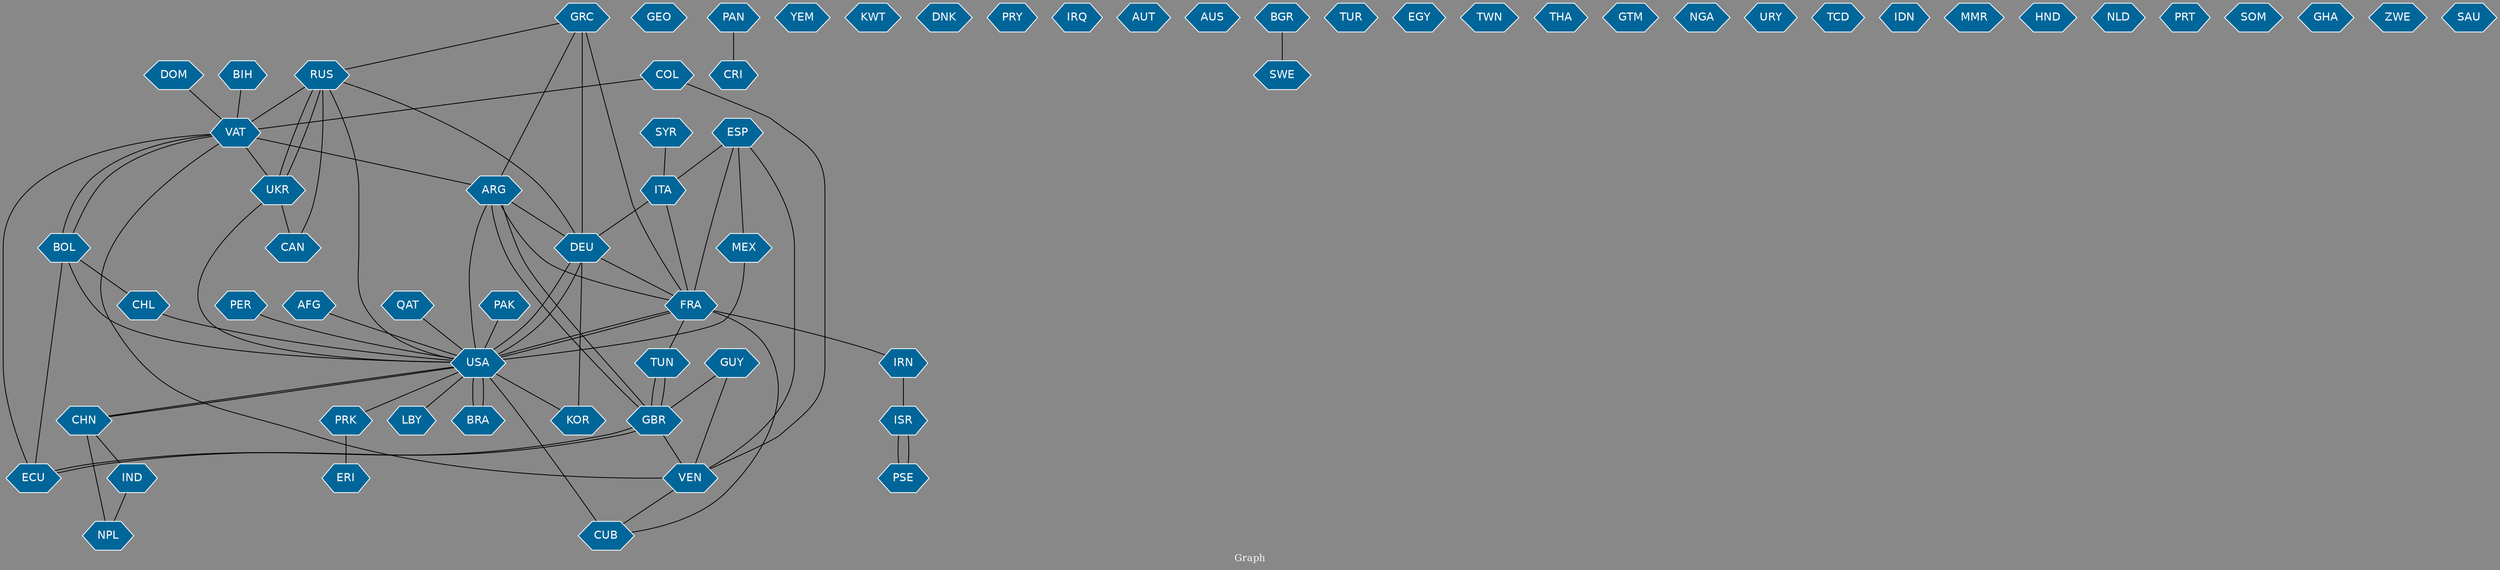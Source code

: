 // Countries together in item graph
graph {
	graph [bgcolor="#888888" fontcolor=white fontsize=12 label="Graph" outputorder=edgesfirst overlap=prism]
	node [color=white fillcolor="#006699" fontcolor=white fontname=Helvetica shape=hexagon style=filled]
	edge [arrowhead=open color=black fontcolor=white fontname=Courier fontsize=12]
		GRC [label=GRC]
		PSE [label=PSE]
		IRN [label=IRN]
		VAT [label=VAT]
		RUS [label=RUS]
		DEU [label=DEU]
		FRA [label=FRA]
		COL [label=COL]
		ESP [label=ESP]
		ITA [label=ITA]
		TUN [label=TUN]
		PRK [label=PRK]
		ERI [label=ERI]
		GEO [label=GEO]
		GBR [label=GBR]
		ARG [label=ARG]
		PAN [label=PAN]
		CHN [label=CHN]
		CRI [label=CRI]
		USA [label=USA]
		MEX [label=MEX]
		YEM [label=YEM]
		ISR [label=ISR]
		VEN [label=VEN]
		BRA [label=BRA]
		UKR [label=UKR]
		KWT [label=KWT]
		PER [label=PER]
		LBY [label=LBY]
		CUB [label=CUB]
		DNK [label=DNK]
		AFG [label=AFG]
		PRY [label=PRY]
		IRQ [label=IRQ]
		BOL [label=BOL]
		DOM [label=DOM]
		AUT [label=AUT]
		AUS [label=AUS]
		QAT [label=QAT]
		SYR [label=SYR]
		BGR [label=BGR]
		CAN [label=CAN]
		KOR [label=KOR]
		TUR [label=TUR]
		EGY [label=EGY]
		TWN [label=TWN]
		ECU [label=ECU]
		NPL [label=NPL]
		THA [label=THA]
		IND [label=IND]
		GTM [label=GTM]
		NGA [label=NGA]
		URY [label=URY]
		TCD [label=TCD]
		BIH [label=BIH]
		IDN [label=IDN]
		PAK [label=PAK]
		SWE [label=SWE]
		MMR [label=MMR]
		HND [label=HND]
		NLD [label=NLD]
		CHL [label=CHL]
		PRT [label=PRT]
		SOM [label=SOM]
		GHA [label=GHA]
		ZWE [label=ZWE]
		SAU [label=SAU]
		GUY [label=GUY]
			TUN -- GBR [weight=1]
			FRA -- USA [weight=2]
			DEU -- FRA [weight=3]
			ESP -- ITA [weight=1]
			ITA -- FRA [weight=2]
			ISR -- PSE [weight=3]
			COL -- VAT [weight=2]
			VAT -- BOL [weight=1]
			VAT -- ARG [weight=1]
			PAK -- USA [weight=1]
			CHN -- USA [weight=1]
			CHN -- NPL [weight=1]
			FRA -- IRN [weight=1]
			QAT -- USA [weight=1]
			GBR -- ECU [weight=1]
			GRC -- RUS [weight=1]
			UKR -- CAN [weight=1]
			ESP -- FRA [weight=1]
			PAN -- CRI [weight=1]
			ARG -- DEU [weight=1]
			GBR -- TUN [weight=1]
			GBR -- VEN [weight=1]
			ESP -- VEN [weight=1]
			CHN -- IND [weight=1]
			BIH -- VAT [weight=1]
			ARG -- GBR [weight=1]
			DOM -- VAT [weight=1]
			SYR -- ITA [weight=1]
			UKR -- RUS [weight=2]
			RUS -- CAN [weight=1]
			VAT -- ECU [weight=1]
			VAT -- VEN [weight=1]
			AFG -- USA [weight=1]
			BRA -- USA [weight=1]
			MEX -- USA [weight=1]
			GUY -- VEN [weight=1]
			GBR -- ARG [weight=1]
			RUS -- VAT [weight=1]
			USA -- LBY [weight=1]
			GRC -- FRA [weight=1]
			RUS -- USA [weight=2]
			USA -- CUB [weight=2]
			PER -- USA [weight=1]
			DEU -- USA [weight=1]
			RUS -- UKR [weight=2]
			IRN -- ISR [weight=1]
			USA -- FRA [weight=3]
			ARG -- FRA [weight=1]
			CHL -- USA [weight=1]
			PSE -- ISR [weight=1]
			BOL -- ECU [weight=1]
			KOR -- DEU [weight=1]
			UKR -- USA [weight=1]
			GRC -- DEU [weight=3]
			VAT -- UKR [weight=1]
			USA -- CHN [weight=1]
			ECU -- GBR [weight=1]
			ITA -- DEU [weight=1]
			IND -- NPL [weight=1]
			RUS -- DEU [weight=1]
			BGR -- SWE [weight=1]
			FRA -- CUB [weight=1]
			GRC -- ARG [weight=1]
			BOL -- VAT [weight=1]
			GUY -- GBR [weight=1]
			USA -- BRA [weight=2]
			FRA -- TUN [weight=1]
			USA -- ARG [weight=1]
			BOL -- USA [weight=1]
			USA -- DEU [weight=2]
			COL -- VEN [weight=1]
			USA -- KOR [weight=1]
			ESP -- MEX [weight=1]
			VEN -- CUB [weight=1]
			BOL -- CHL [weight=2]
			PRK -- ERI [weight=2]
			USA -- PRK [weight=1]
}